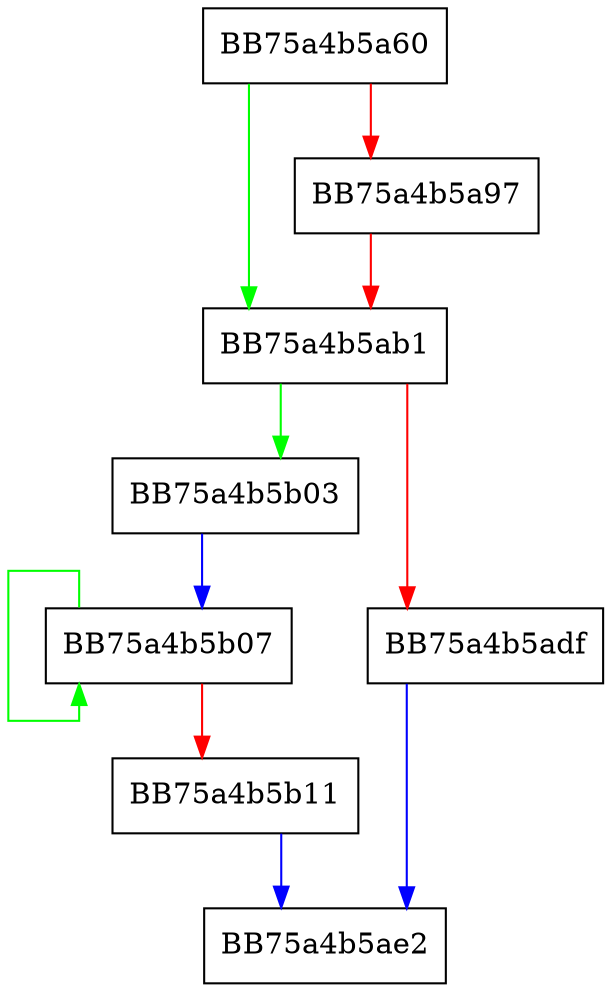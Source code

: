 digraph DataCallback {
  node [shape="box"];
  graph [splines=ortho];
  BB75a4b5a60 -> BB75a4b5ab1 [color="green"];
  BB75a4b5a60 -> BB75a4b5a97 [color="red"];
  BB75a4b5a97 -> BB75a4b5ab1 [color="red"];
  BB75a4b5ab1 -> BB75a4b5b03 [color="green"];
  BB75a4b5ab1 -> BB75a4b5adf [color="red"];
  BB75a4b5adf -> BB75a4b5ae2 [color="blue"];
  BB75a4b5b03 -> BB75a4b5b07 [color="blue"];
  BB75a4b5b07 -> BB75a4b5b07 [color="green"];
  BB75a4b5b07 -> BB75a4b5b11 [color="red"];
  BB75a4b5b11 -> BB75a4b5ae2 [color="blue"];
}